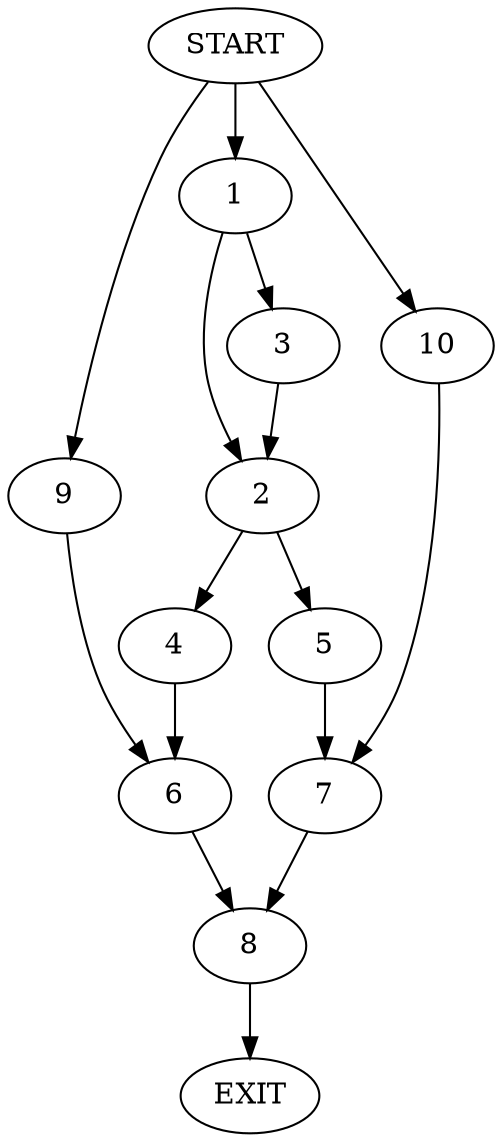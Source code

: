 digraph {
0 [label="START"]
11 [label="EXIT"]
0 -> 1
1 -> 2
1 -> 3
2 -> 4
2 -> 5
3 -> 2
4 -> 6
5 -> 7
6 -> 8
0 -> 9
9 -> 6
8 -> 11
7 -> 8
0 -> 10
10 -> 7
}
